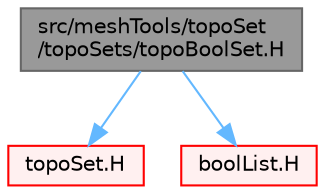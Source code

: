 digraph "src/meshTools/topoSet/topoSets/topoBoolSet.H"
{
 // LATEX_PDF_SIZE
  bgcolor="transparent";
  edge [fontname=Helvetica,fontsize=10,labelfontname=Helvetica,labelfontsize=10];
  node [fontname=Helvetica,fontsize=10,shape=box,height=0.2,width=0.4];
  Node1 [id="Node000001",label="src/meshTools/topoSet\l/topoSets/topoBoolSet.H",height=0.2,width=0.4,color="gray40", fillcolor="grey60", style="filled", fontcolor="black",tooltip=" "];
  Node1 -> Node2 [id="edge1_Node000001_Node000002",color="steelblue1",style="solid",tooltip=" "];
  Node2 [id="Node000002",label="topoSet.H",height=0.2,width=0.4,color="red", fillcolor="#FFF0F0", style="filled",URL="$topoSet_8H.html",tooltip=" "];
  Node1 -> Node204 [id="edge2_Node000001_Node000204",color="steelblue1",style="solid",tooltip=" "];
  Node204 [id="Node000204",label="boolList.H",height=0.2,width=0.4,color="red", fillcolor="#FFF0F0", style="filled",URL="$boolList_8H.html",tooltip=" "];
}
